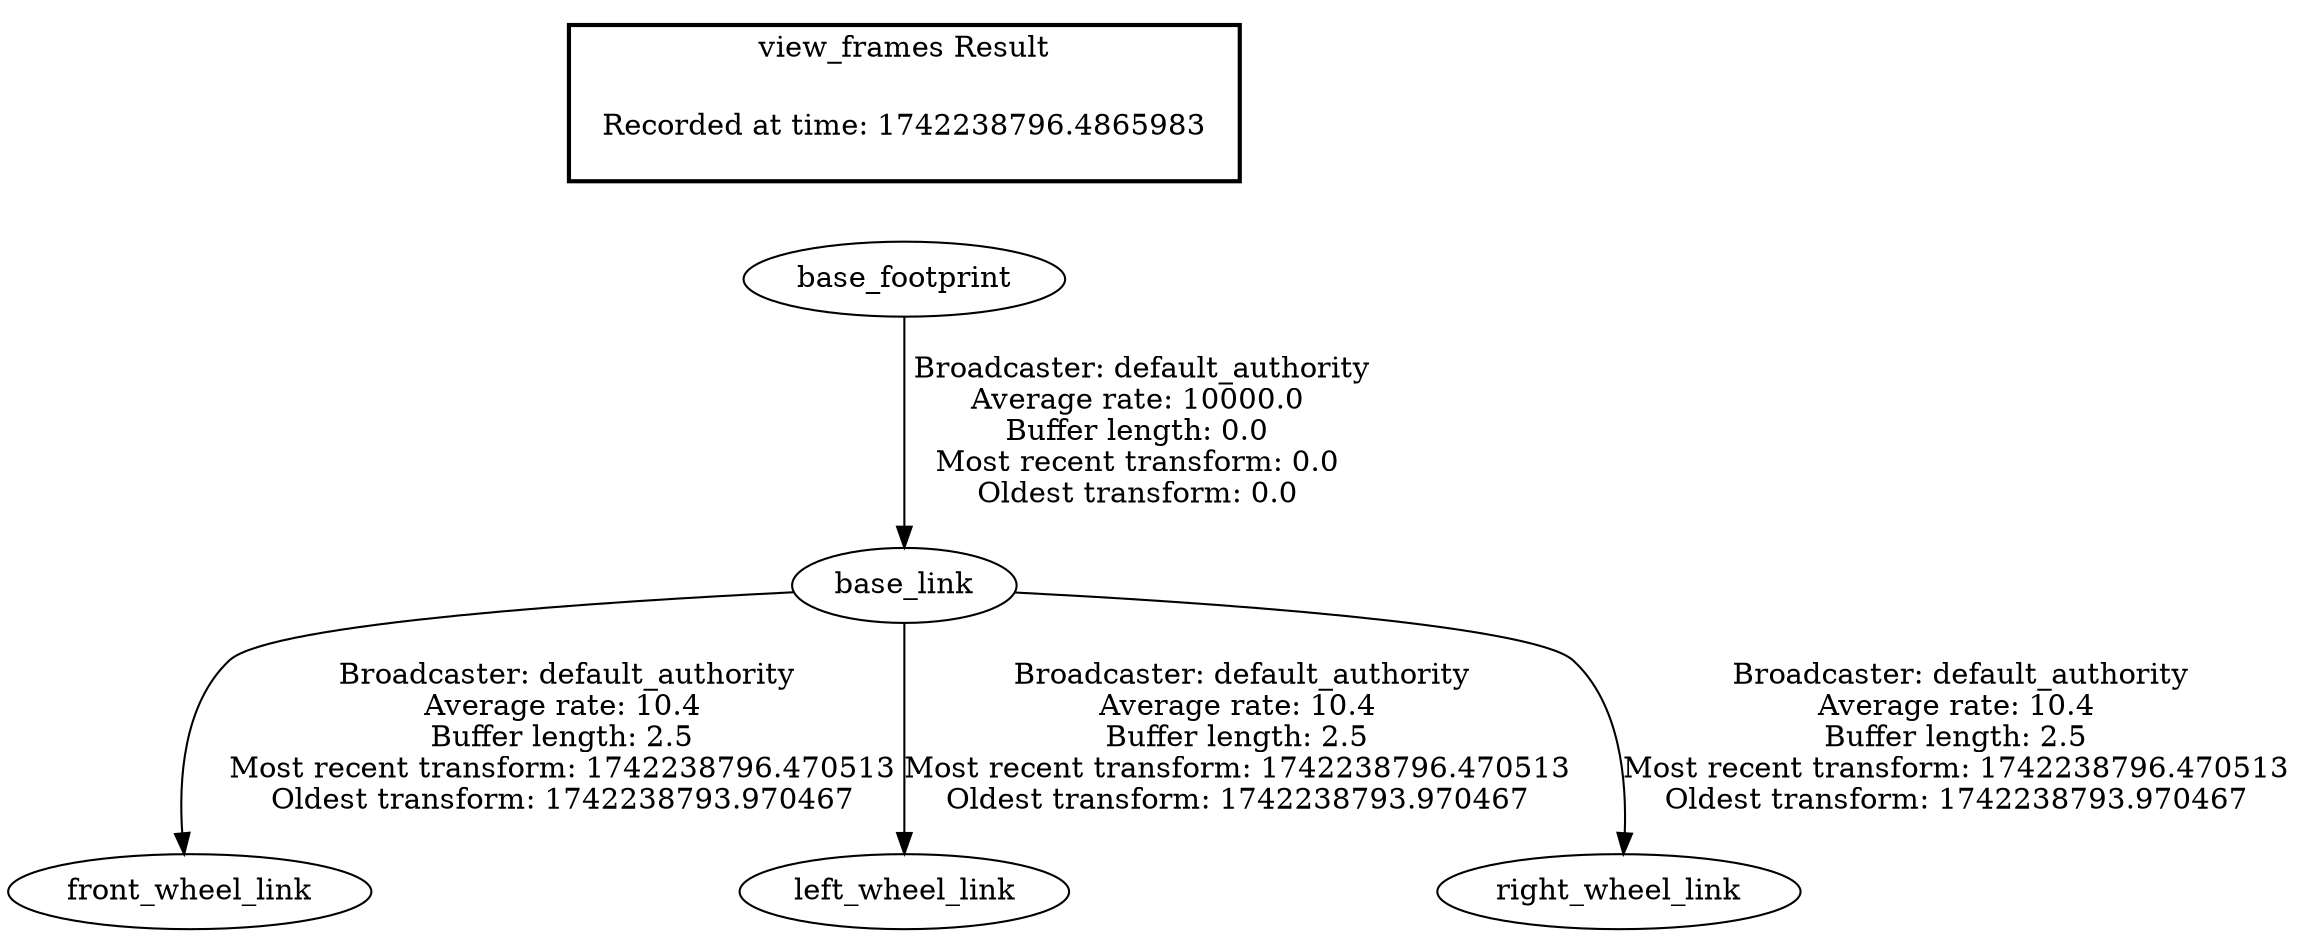 digraph G {
"base_link" -> "front_wheel_link"[label=" Broadcaster: default_authority\nAverage rate: 10.4\nBuffer length: 2.5\nMost recent transform: 1742238796.470513\nOldest transform: 1742238793.970467\n"];
"base_footprint" -> "base_link"[label=" Broadcaster: default_authority\nAverage rate: 10000.0\nBuffer length: 0.0\nMost recent transform: 0.0\nOldest transform: 0.0\n"];
"base_link" -> "left_wheel_link"[label=" Broadcaster: default_authority\nAverage rate: 10.4\nBuffer length: 2.5\nMost recent transform: 1742238796.470513\nOldest transform: 1742238793.970467\n"];
"base_link" -> "right_wheel_link"[label=" Broadcaster: default_authority\nAverage rate: 10.4\nBuffer length: 2.5\nMost recent transform: 1742238796.470513\nOldest transform: 1742238793.970467\n"];
edge [style=invis];
 subgraph cluster_legend { style=bold; color=black; label ="view_frames Result";
"Recorded at time: 1742238796.4865983"[ shape=plaintext ] ;
}->"base_footprint";
}